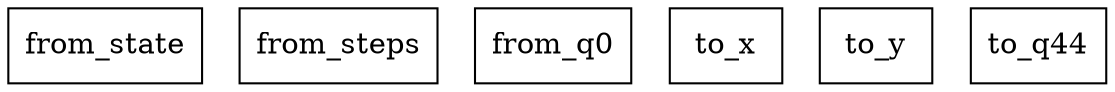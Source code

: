 digraph {
    graph [rankdir=TB
          ,bgcolor=transparent];
    node [shape=box
         ,fillcolor=white
         ,style=filled];
    0 [label=<from_state>];
    1 [label=<from_steps>];
    2 [label=<from_q0>];
    3 [label=<to_x>];
    4 [label=<to_y>];
    5 [label=<to_q44>];
}